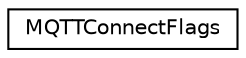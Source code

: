 digraph "Graphical Class Hierarchy"
{
  edge [fontname="Helvetica",fontsize="10",labelfontname="Helvetica",labelfontsize="10"];
  node [fontname="Helvetica",fontsize="10",shape=record];
  rankdir="LR";
  Node0 [label="MQTTConnectFlags",height=0.2,width=0.4,color="black", fillcolor="white", style="filled",URL="$union_m_q_t_t_connect_flags.html"];
}
